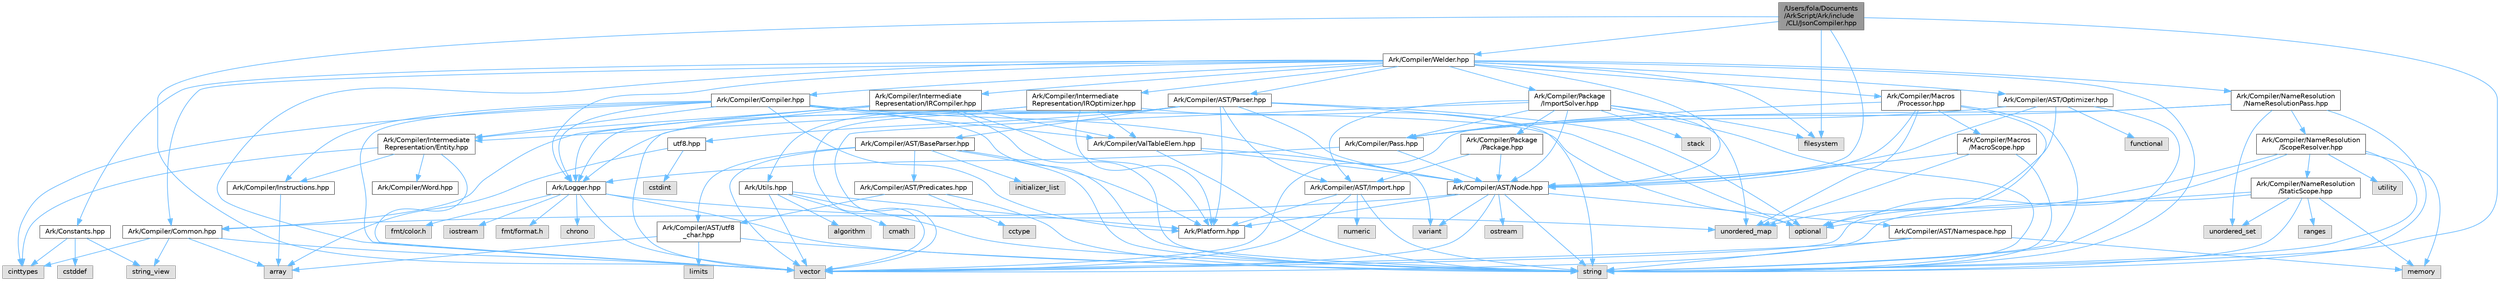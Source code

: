 digraph "/Users/fola/Documents/ArkScript/Ark/include/CLI/JsonCompiler.hpp"
{
 // INTERACTIVE_SVG=YES
 // LATEX_PDF_SIZE
  bgcolor="transparent";
  edge [fontname=Helvetica,fontsize=10,labelfontname=Helvetica,labelfontsize=10];
  node [fontname=Helvetica,fontsize=10,shape=box,height=0.2,width=0.4];
  Node1 [id="Node000001",label="/Users/fola/Documents\l/ArkScript/Ark/include\l/CLI/JsonCompiler.hpp",height=0.2,width=0.4,color="gray40", fillcolor="grey60", style="filled", fontcolor="black",tooltip=" "];
  Node1 -> Node2 [id="edge1_Node000001_Node000002",color="steelblue1",style="solid",tooltip=" "];
  Node2 [id="Node000002",label="vector",height=0.2,width=0.4,color="grey60", fillcolor="#E0E0E0", style="filled",tooltip=" "];
  Node1 -> Node3 [id="edge2_Node000001_Node000003",color="steelblue1",style="solid",tooltip=" "];
  Node3 [id="Node000003",label="string",height=0.2,width=0.4,color="grey60", fillcolor="#E0E0E0", style="filled",tooltip=" "];
  Node1 -> Node4 [id="edge3_Node000001_Node000004",color="steelblue1",style="solid",tooltip=" "];
  Node4 [id="Node000004",label="filesystem",height=0.2,width=0.4,color="grey60", fillcolor="#E0E0E0", style="filled",tooltip=" "];
  Node1 -> Node5 [id="edge4_Node000001_Node000005",color="steelblue1",style="solid",tooltip=" "];
  Node5 [id="Node000005",label="Ark/Compiler/AST/Node.hpp",height=0.2,width=0.4,color="grey40", fillcolor="white", style="filled",URL="$d7/dc6/Node_8hpp.html",tooltip="AST node used by the parser, optimizer and compiler."];
  Node5 -> Node6 [id="edge5_Node000005_Node000006",color="steelblue1",style="solid",tooltip=" "];
  Node6 [id="Node000006",label="variant",height=0.2,width=0.4,color="grey60", fillcolor="#E0E0E0", style="filled",tooltip=" "];
  Node5 -> Node7 [id="edge6_Node000005_Node000007",color="steelblue1",style="solid",tooltip=" "];
  Node7 [id="Node000007",label="ostream",height=0.2,width=0.4,color="grey60", fillcolor="#E0E0E0", style="filled",tooltip=" "];
  Node5 -> Node3 [id="edge7_Node000005_Node000003",color="steelblue1",style="solid",tooltip=" "];
  Node5 -> Node2 [id="edge8_Node000005_Node000002",color="steelblue1",style="solid",tooltip=" "];
  Node5 -> Node8 [id="edge9_Node000005_Node000008",color="steelblue1",style="solid",tooltip=" "];
  Node8 [id="Node000008",label="Ark/Compiler/AST/Namespace.hpp",height=0.2,width=0.4,color="grey40", fillcolor="white", style="filled",URL="$da/d33/Namespace_8hpp.html",tooltip=" "];
  Node8 -> Node3 [id="edge10_Node000008_Node000003",color="steelblue1",style="solid",tooltip=" "];
  Node8 -> Node2 [id="edge11_Node000008_Node000002",color="steelblue1",style="solid",tooltip=" "];
  Node8 -> Node9 [id="edge12_Node000008_Node000009",color="steelblue1",style="solid",tooltip=" "];
  Node9 [id="Node000009",label="memory",height=0.2,width=0.4,color="grey60", fillcolor="#E0E0E0", style="filled",tooltip=" "];
  Node5 -> Node10 [id="edge13_Node000005_Node000010",color="steelblue1",style="solid",tooltip=" "];
  Node10 [id="Node000010",label="Ark/Compiler/Common.hpp",height=0.2,width=0.4,color="grey40", fillcolor="white", style="filled",URL="$d8/ddd/Common_8hpp.html",tooltip="Common code for the compiler."];
  Node10 -> Node11 [id="edge14_Node000010_Node000011",color="steelblue1",style="solid",tooltip=" "];
  Node11 [id="Node000011",label="array",height=0.2,width=0.4,color="grey60", fillcolor="#E0E0E0", style="filled",tooltip=" "];
  Node10 -> Node12 [id="edge15_Node000010_Node000012",color="steelblue1",style="solid",tooltip=" "];
  Node12 [id="Node000012",label="string_view",height=0.2,width=0.4,color="grey60", fillcolor="#E0E0E0", style="filled",tooltip=" "];
  Node10 -> Node2 [id="edge16_Node000010_Node000002",color="steelblue1",style="solid",tooltip=" "];
  Node10 -> Node13 [id="edge17_Node000010_Node000013",color="steelblue1",style="solid",tooltip=" "];
  Node13 [id="Node000013",label="cinttypes",height=0.2,width=0.4,color="grey60", fillcolor="#E0E0E0", style="filled",tooltip=" "];
  Node5 -> Node14 [id="edge18_Node000005_Node000014",color="steelblue1",style="solid",tooltip=" "];
  Node14 [id="Node000014",label="Ark/Platform.hpp",height=0.2,width=0.4,color="grey40", fillcolor="white", style="filled",URL="$d5/d40/Platform_8hpp.html",tooltip="ArkScript configuration macros."];
  Node1 -> Node15 [id="edge19_Node000001_Node000015",color="steelblue1",style="solid",tooltip=" "];
  Node15 [id="Node000015",label="Ark/Compiler/Welder.hpp",height=0.2,width=0.4,color="grey40", fillcolor="white", style="filled",URL="$de/d8e/Welder_8hpp.html",tooltip="In charge of welding everything needed to compile code."];
  Node15 -> Node3 [id="edge20_Node000015_Node000003",color="steelblue1",style="solid",tooltip=" "];
  Node15 -> Node2 [id="edge21_Node000015_Node000002",color="steelblue1",style="solid",tooltip=" "];
  Node15 -> Node4 [id="edge22_Node000015_Node000004",color="steelblue1",style="solid",tooltip=" "];
  Node15 -> Node10 [id="edge23_Node000015_Node000010",color="steelblue1",style="solid",tooltip=" "];
  Node15 -> Node5 [id="edge24_Node000015_Node000005",color="steelblue1",style="solid",tooltip=" "];
  Node15 -> Node16 [id="edge25_Node000015_Node000016",color="steelblue1",style="solid",tooltip=" "];
  Node16 [id="Node000016",label="Ark/Compiler/AST/Parser.hpp",height=0.2,width=0.4,color="grey40", fillcolor="white", style="filled",URL="$d7/ddd/Parser_8hpp.html",tooltip="Parse ArkScript code, but do not handle any import declarations."];
  Node16 -> Node17 [id="edge26_Node000016_Node000017",color="steelblue1",style="solid",tooltip=" "];
  Node17 [id="Node000017",label="Ark/Compiler/AST/BaseParser.hpp",height=0.2,width=0.4,color="grey40", fillcolor="white", style="filled",URL="$d3/d70/BaseParser_8hpp.html",tooltip=" "];
  Node17 -> Node3 [id="edge27_Node000017_Node000003",color="steelblue1",style="solid",tooltip=" "];
  Node17 -> Node2 [id="edge28_Node000017_Node000002",color="steelblue1",style="solid",tooltip=" "];
  Node17 -> Node18 [id="edge29_Node000017_Node000018",color="steelblue1",style="solid",tooltip=" "];
  Node18 [id="Node000018",label="initializer_list",height=0.2,width=0.4,color="grey60", fillcolor="#E0E0E0", style="filled",tooltip=" "];
  Node17 -> Node14 [id="edge30_Node000017_Node000014",color="steelblue1",style="solid",tooltip=" "];
  Node17 -> Node19 [id="edge31_Node000017_Node000019",color="steelblue1",style="solid",tooltip=" "];
  Node19 [id="Node000019",label="Ark/Compiler/AST/Predicates.hpp",height=0.2,width=0.4,color="grey40", fillcolor="white", style="filled",URL="$dc/d59/Predicates_8hpp.html",tooltip=" "];
  Node19 -> Node3 [id="edge32_Node000019_Node000003",color="steelblue1",style="solid",tooltip=" "];
  Node19 -> Node20 [id="edge33_Node000019_Node000020",color="steelblue1",style="solid",tooltip=" "];
  Node20 [id="Node000020",label="cctype",height=0.2,width=0.4,color="grey60", fillcolor="#E0E0E0", style="filled",tooltip=" "];
  Node19 -> Node21 [id="edge34_Node000019_Node000021",color="steelblue1",style="solid",tooltip=" "];
  Node21 [id="Node000021",label="Ark/Compiler/AST/utf8\l_char.hpp",height=0.2,width=0.4,color="grey40", fillcolor="white", style="filled",URL="$db/d4e/utf8__char_8hpp.html",tooltip=" "];
  Node21 -> Node11 [id="edge35_Node000021_Node000011",color="steelblue1",style="solid",tooltip=" "];
  Node21 -> Node3 [id="edge36_Node000021_Node000003",color="steelblue1",style="solid",tooltip=" "];
  Node21 -> Node22 [id="edge37_Node000021_Node000022",color="steelblue1",style="solid",tooltip=" "];
  Node22 [id="Node000022",label="limits",height=0.2,width=0.4,color="grey60", fillcolor="#E0E0E0", style="filled",tooltip=" "];
  Node17 -> Node21 [id="edge38_Node000017_Node000021",color="steelblue1",style="solid",tooltip=" "];
  Node16 -> Node5 [id="edge39_Node000016_Node000005",color="steelblue1",style="solid",tooltip=" "];
  Node16 -> Node23 [id="edge40_Node000016_Node000023",color="steelblue1",style="solid",tooltip=" "];
  Node23 [id="Node000023",label="Ark/Compiler/AST/Import.hpp",height=0.2,width=0.4,color="grey40", fillcolor="white", style="filled",URL="$d4/d32/Import_8hpp.html",tooltip=" "];
  Node23 -> Node2 [id="edge41_Node000023_Node000002",color="steelblue1",style="solid",tooltip=" "];
  Node23 -> Node3 [id="edge42_Node000023_Node000003",color="steelblue1",style="solid",tooltip=" "];
  Node23 -> Node24 [id="edge43_Node000023_Node000024",color="steelblue1",style="solid",tooltip=" "];
  Node24 [id="Node000024",label="numeric",height=0.2,width=0.4,color="grey60", fillcolor="#E0E0E0", style="filled",tooltip=" "];
  Node23 -> Node14 [id="edge44_Node000023_Node000014",color="steelblue1",style="solid",tooltip=" "];
  Node16 -> Node25 [id="edge45_Node000016_Node000025",color="steelblue1",style="solid",tooltip=" "];
  Node25 [id="Node000025",label="Ark/Logger.hpp",height=0.2,width=0.4,color="grey40", fillcolor="white", style="filled",URL="$d9/d11/Logger_8hpp.html",tooltip="Internal logger."];
  Node25 -> Node26 [id="edge46_Node000025_Node000026",color="steelblue1",style="solid",tooltip=" "];
  Node26 [id="Node000026",label="iostream",height=0.2,width=0.4,color="grey60", fillcolor="#E0E0E0", style="filled",tooltip=" "];
  Node25 -> Node27 [id="edge47_Node000025_Node000027",color="steelblue1",style="solid",tooltip=" "];
  Node27 [id="Node000027",label="fmt/format.h",height=0.2,width=0.4,color="grey60", fillcolor="#E0E0E0", style="filled",tooltip=" "];
  Node25 -> Node3 [id="edge48_Node000025_Node000003",color="steelblue1",style="solid",tooltip=" "];
  Node25 -> Node28 [id="edge49_Node000025_Node000028",color="steelblue1",style="solid",tooltip=" "];
  Node28 [id="Node000028",label="chrono",height=0.2,width=0.4,color="grey60", fillcolor="#E0E0E0", style="filled",tooltip=" "];
  Node25 -> Node2 [id="edge50_Node000025_Node000002",color="steelblue1",style="solid",tooltip=" "];
  Node25 -> Node29 [id="edge51_Node000025_Node000029",color="steelblue1",style="solid",tooltip=" "];
  Node29 [id="Node000029",label="unordered_map",height=0.2,width=0.4,color="grey60", fillcolor="#E0E0E0", style="filled",tooltip=" "];
  Node25 -> Node30 [id="edge52_Node000025_Node000030",color="steelblue1",style="solid",tooltip=" "];
  Node30 [id="Node000030",label="fmt/color.h",height=0.2,width=0.4,color="grey60", fillcolor="#E0E0E0", style="filled",tooltip=" "];
  Node16 -> Node31 [id="edge53_Node000016_Node000031",color="steelblue1",style="solid",tooltip=" "];
  Node31 [id="Node000031",label="Ark/Utils.hpp",height=0.2,width=0.4,color="grey40", fillcolor="white", style="filled",URL="$d4/dcb/Ark_2Utils_8hpp.html",tooltip="Lots of utilities about string, filesystem and more."];
  Node31 -> Node14 [id="edge54_Node000031_Node000014",color="steelblue1",style="solid",tooltip=" "];
  Node31 -> Node32 [id="edge55_Node000031_Node000032",color="steelblue1",style="solid",tooltip=" "];
  Node32 [id="Node000032",label="algorithm",height=0.2,width=0.4,color="grey60", fillcolor="#E0E0E0", style="filled",tooltip=" "];
  Node31 -> Node3 [id="edge56_Node000031_Node000003",color="steelblue1",style="solid",tooltip=" "];
  Node31 -> Node2 [id="edge57_Node000031_Node000002",color="steelblue1",style="solid",tooltip=" "];
  Node31 -> Node33 [id="edge58_Node000031_Node000033",color="steelblue1",style="solid",tooltip=" "];
  Node33 [id="Node000033",label="cmath",height=0.2,width=0.4,color="grey60", fillcolor="#E0E0E0", style="filled",tooltip=" "];
  Node16 -> Node14 [id="edge59_Node000016_Node000014",color="steelblue1",style="solid",tooltip=" "];
  Node16 -> Node3 [id="edge60_Node000016_Node000003",color="steelblue1",style="solid",tooltip=" "];
  Node16 -> Node34 [id="edge61_Node000016_Node000034",color="steelblue1",style="solid",tooltip=" "];
  Node34 [id="Node000034",label="optional",height=0.2,width=0.4,color="grey60", fillcolor="#E0E0E0", style="filled",tooltip=" "];
  Node16 -> Node2 [id="edge62_Node000016_Node000002",color="steelblue1",style="solid",tooltip=" "];
  Node16 -> Node35 [id="edge63_Node000016_Node000035",color="steelblue1",style="solid",tooltip=" "];
  Node35 [id="Node000035",label="utf8.hpp",height=0.2,width=0.4,color="grey40", fillcolor="white", style="filled",URL="$d1/d85/utf8_8hpp.html",tooltip=" "];
  Node35 -> Node11 [id="edge64_Node000035_Node000011",color="steelblue1",style="solid",tooltip=" "];
  Node35 -> Node36 [id="edge65_Node000035_Node000036",color="steelblue1",style="solid",tooltip=" "];
  Node36 [id="Node000036",label="cstdint",height=0.2,width=0.4,color="grey60", fillcolor="#E0E0E0", style="filled",tooltip=" "];
  Node15 -> Node37 [id="edge66_Node000015_Node000037",color="steelblue1",style="solid",tooltip=" "];
  Node37 [id="Node000037",label="Ark/Compiler/Compiler.hpp",height=0.2,width=0.4,color="grey40", fillcolor="white", style="filled",URL="$d8/d0f/Compiler_8hpp.html",tooltip="ArkScript compiler is in charge of transforming the AST into bytecode."];
  Node37 -> Node2 [id="edge67_Node000037_Node000002",color="steelblue1",style="solid",tooltip=" "];
  Node37 -> Node3 [id="edge68_Node000037_Node000003",color="steelblue1",style="solid",tooltip=" "];
  Node37 -> Node13 [id="edge69_Node000037_Node000013",color="steelblue1",style="solid",tooltip=" "];
  Node37 -> Node34 [id="edge70_Node000037_Node000034",color="steelblue1",style="solid",tooltip=" "];
  Node37 -> Node14 [id="edge71_Node000037_Node000014",color="steelblue1",style="solid",tooltip=" "];
  Node37 -> Node25 [id="edge72_Node000037_Node000025",color="steelblue1",style="solid",tooltip=" "];
  Node37 -> Node38 [id="edge73_Node000037_Node000038",color="steelblue1",style="solid",tooltip=" "];
  Node38 [id="Node000038",label="Ark/Compiler/Instructions.hpp",height=0.2,width=0.4,color="grey40", fillcolor="white", style="filled",URL="$d8/daa/Instructions_8hpp.html",tooltip="The different instructions used by the compiler and virtual machine."];
  Node38 -> Node11 [id="edge74_Node000038_Node000011",color="steelblue1",style="solid",tooltip=" "];
  Node37 -> Node39 [id="edge75_Node000037_Node000039",color="steelblue1",style="solid",tooltip=" "];
  Node39 [id="Node000039",label="Ark/Compiler/Intermediate\lRepresentation/Entity.hpp",height=0.2,width=0.4,color="grey40", fillcolor="white", style="filled",URL="$de/da6/Entity_8hpp.html",tooltip="An entity in the IR is a bundle of information."];
  Node39 -> Node13 [id="edge76_Node000039_Node000013",color="steelblue1",style="solid",tooltip=" "];
  Node39 -> Node2 [id="edge77_Node000039_Node000002",color="steelblue1",style="solid",tooltip=" "];
  Node39 -> Node40 [id="edge78_Node000039_Node000040",color="steelblue1",style="solid",tooltip=" "];
  Node40 [id="Node000040",label="Ark/Compiler/Word.hpp",height=0.2,width=0.4,color="grey40", fillcolor="white", style="filled",URL="$db/d53/Word_8hpp.html",tooltip="Describe an instruction and its immediate argument."];
  Node39 -> Node38 [id="edge79_Node000039_Node000038",color="steelblue1",style="solid",tooltip=" "];
  Node37 -> Node5 [id="edge80_Node000037_Node000005",color="steelblue1",style="solid",tooltip=" "];
  Node37 -> Node41 [id="edge81_Node000037_Node000041",color="steelblue1",style="solid",tooltip=" "];
  Node41 [id="Node000041",label="Ark/Compiler/ValTableElem.hpp",height=0.2,width=0.4,color="grey40", fillcolor="white", style="filled",URL="$dd/de7/ValTableElem_8hpp.html",tooltip="The basic value type handled by the compiler."];
  Node41 -> Node6 [id="edge82_Node000041_Node000006",color="steelblue1",style="solid",tooltip=" "];
  Node41 -> Node3 [id="edge83_Node000041_Node000003",color="steelblue1",style="solid",tooltip=" "];
  Node41 -> Node5 [id="edge84_Node000041_Node000005",color="steelblue1",style="solid",tooltip=" "];
  Node15 -> Node42 [id="edge85_Node000015_Node000042",color="steelblue1",style="solid",tooltip=" "];
  Node42 [id="Node000042",label="Ark/Compiler/Intermediate\lRepresentation/IROptimizer.hpp",height=0.2,width=0.4,color="grey40", fillcolor="white", style="filled",URL="$d0/de2/IROptimizer_8hpp.html",tooltip="Optimize IR based on IR entity grouped by 2 (or more)"];
  Node42 -> Node14 [id="edge86_Node000042_Node000014",color="steelblue1",style="solid",tooltip=" "];
  Node42 -> Node25 [id="edge87_Node000042_Node000025",color="steelblue1",style="solid",tooltip=" "];
  Node42 -> Node41 [id="edge88_Node000042_Node000041",color="steelblue1",style="solid",tooltip=" "];
  Node42 -> Node39 [id="edge89_Node000042_Node000039",color="steelblue1",style="solid",tooltip=" "];
  Node42 -> Node34 [id="edge90_Node000042_Node000034",color="steelblue1",style="solid",tooltip=" "];
  Node15 -> Node43 [id="edge91_Node000015_Node000043",color="steelblue1",style="solid",tooltip=" "];
  Node43 [id="Node000043",label="Ark/Compiler/Intermediate\lRepresentation/IRCompiler.hpp",height=0.2,width=0.4,color="grey40", fillcolor="white", style="filled",URL="$df/d86/IRCompiler_8hpp.html",tooltip="Compile the intermediate representation to bytecode."];
  Node43 -> Node2 [id="edge92_Node000043_Node000002",color="steelblue1",style="solid",tooltip=" "];
  Node43 -> Node3 [id="edge93_Node000043_Node000003",color="steelblue1",style="solid",tooltip=" "];
  Node43 -> Node14 [id="edge94_Node000043_Node000014",color="steelblue1",style="solid",tooltip=" "];
  Node43 -> Node25 [id="edge95_Node000043_Node000025",color="steelblue1",style="solid",tooltip=" "];
  Node43 -> Node10 [id="edge96_Node000043_Node000010",color="steelblue1",style="solid",tooltip=" "];
  Node43 -> Node41 [id="edge97_Node000043_Node000041",color="steelblue1",style="solid",tooltip=" "];
  Node43 -> Node39 [id="edge98_Node000043_Node000039",color="steelblue1",style="solid",tooltip=" "];
  Node15 -> Node44 [id="edge99_Node000015_Node000044",color="steelblue1",style="solid",tooltip=" "];
  Node44 [id="Node000044",label="Ark/Constants.hpp",height=0.2,width=0.4,color="grey40", fillcolor="white", style="filled",URL="$d6/de9/Constants_8hpp.html",tooltip="Constants used by ArkScript."];
  Node44 -> Node12 [id="edge100_Node000044_Node000012",color="steelblue1",style="solid",tooltip=" "];
  Node44 -> Node13 [id="edge101_Node000044_Node000013",color="steelblue1",style="solid",tooltip=" "];
  Node44 -> Node45 [id="edge102_Node000044_Node000045",color="steelblue1",style="solid",tooltip=" "];
  Node45 [id="Node000045",label="cstddef",height=0.2,width=0.4,color="grey60", fillcolor="#E0E0E0", style="filled",tooltip=" "];
  Node15 -> Node25 [id="edge103_Node000015_Node000025",color="steelblue1",style="solid",tooltip=" "];
  Node15 -> Node46 [id="edge104_Node000015_Node000046",color="steelblue1",style="solid",tooltip=" "];
  Node46 [id="Node000046",label="Ark/Compiler/Package\l/ImportSolver.hpp",height=0.2,width=0.4,color="grey40", fillcolor="white", style="filled",URL="$d1/db0/ImportSolver_8hpp.html",tooltip="Handle imports, resolve them with modules and everything."];
  Node46 -> Node47 [id="edge105_Node000046_Node000047",color="steelblue1",style="solid",tooltip=" "];
  Node47 [id="Node000047",label="stack",height=0.2,width=0.4,color="grey60", fillcolor="#E0E0E0", style="filled",tooltip=" "];
  Node46 -> Node2 [id="edge106_Node000046_Node000002",color="steelblue1",style="solid",tooltip=" "];
  Node46 -> Node3 [id="edge107_Node000046_Node000003",color="steelblue1",style="solid",tooltip=" "];
  Node46 -> Node4 [id="edge108_Node000046_Node000004",color="steelblue1",style="solid",tooltip=" "];
  Node46 -> Node29 [id="edge109_Node000046_Node000029",color="steelblue1",style="solid",tooltip=" "];
  Node46 -> Node48 [id="edge110_Node000046_Node000048",color="steelblue1",style="solid",tooltip=" "];
  Node48 [id="Node000048",label="Ark/Compiler/Pass.hpp",height=0.2,width=0.4,color="grey40", fillcolor="white", style="filled",URL="$df/d5f/Pass_8hpp.html",tooltip="Interface for a compiler pass (take in an AST, output an AST)"];
  Node48 -> Node5 [id="edge111_Node000048_Node000005",color="steelblue1",style="solid",tooltip=" "];
  Node48 -> Node25 [id="edge112_Node000048_Node000025",color="steelblue1",style="solid",tooltip=" "];
  Node46 -> Node5 [id="edge113_Node000046_Node000005",color="steelblue1",style="solid",tooltip=" "];
  Node46 -> Node23 [id="edge114_Node000046_Node000023",color="steelblue1",style="solid",tooltip=" "];
  Node46 -> Node49 [id="edge115_Node000046_Node000049",color="steelblue1",style="solid",tooltip=" "];
  Node49 [id="Node000049",label="Ark/Compiler/Package\l/Package.hpp",height=0.2,width=0.4,color="grey40", fillcolor="white", style="filled",URL="$d8/d80/Package_8hpp.html",tooltip=" "];
  Node49 -> Node5 [id="edge116_Node000049_Node000005",color="steelblue1",style="solid",tooltip=" "];
  Node49 -> Node23 [id="edge117_Node000049_Node000023",color="steelblue1",style="solid",tooltip=" "];
  Node15 -> Node50 [id="edge118_Node000015_Node000050",color="steelblue1",style="solid",tooltip=" "];
  Node50 [id="Node000050",label="Ark/Compiler/Macros\l/Processor.hpp",height=0.2,width=0.4,color="grey40", fillcolor="white", style="filled",URL="$de/db1/Processor_8hpp.html",tooltip="Handles the macros and their expansion in ArkScript source code."];
  Node50 -> Node5 [id="edge119_Node000050_Node000005",color="steelblue1",style="solid",tooltip=" "];
  Node50 -> Node51 [id="edge120_Node000050_Node000051",color="steelblue1",style="solid",tooltip=" "];
  Node51 [id="Node000051",label="Ark/Compiler/Macros\l/MacroScope.hpp",height=0.2,width=0.4,color="grey40", fillcolor="white", style="filled",URL="$d7/dfb/MacroScope_8hpp.html",tooltip="Defines tools to handle macro definitions."];
  Node51 -> Node5 [id="edge121_Node000051_Node000005",color="steelblue1",style="solid",tooltip=" "];
  Node51 -> Node29 [id="edge122_Node000051_Node000029",color="steelblue1",style="solid",tooltip=" "];
  Node51 -> Node3 [id="edge123_Node000051_Node000003",color="steelblue1",style="solid",tooltip=" "];
  Node50 -> Node48 [id="edge124_Node000050_Node000048",color="steelblue1",style="solid",tooltip=" "];
  Node50 -> Node29 [id="edge125_Node000050_Node000029",color="steelblue1",style="solid",tooltip=" "];
  Node50 -> Node34 [id="edge126_Node000050_Node000034",color="steelblue1",style="solid",tooltip=" "];
  Node50 -> Node3 [id="edge127_Node000050_Node000003",color="steelblue1",style="solid",tooltip=" "];
  Node15 -> Node52 [id="edge128_Node000015_Node000052",color="steelblue1",style="solid",tooltip=" "];
  Node52 [id="Node000052",label="Ark/Compiler/AST/Optimizer.hpp",height=0.2,width=0.4,color="grey40", fillcolor="white", style="filled",URL="$db/d93/Optimizer_8hpp.html",tooltip="Optimizes a given ArkScript AST."];
  Node52 -> Node53 [id="edge129_Node000052_Node000053",color="steelblue1",style="solid",tooltip=" "];
  Node53 [id="Node000053",label="functional",height=0.2,width=0.4,color="grey60", fillcolor="#E0E0E0", style="filled",tooltip=" "];
  Node52 -> Node29 [id="edge130_Node000052_Node000029",color="steelblue1",style="solid",tooltip=" "];
  Node52 -> Node3 [id="edge131_Node000052_Node000003",color="steelblue1",style="solid",tooltip=" "];
  Node52 -> Node48 [id="edge132_Node000052_Node000048",color="steelblue1",style="solid",tooltip=" "];
  Node52 -> Node5 [id="edge133_Node000052_Node000005",color="steelblue1",style="solid",tooltip=" "];
  Node15 -> Node54 [id="edge134_Node000015_Node000054",color="steelblue1",style="solid",tooltip=" "];
  Node54 [id="Node000054",label="Ark/Compiler/NameResolution\l/NameResolutionPass.hpp",height=0.2,width=0.4,color="grey40", fillcolor="white", style="filled",URL="$d4/de8/NameResolutionPass_8hpp.html",tooltip=" "];
  Node54 -> Node2 [id="edge135_Node000054_Node000002",color="steelblue1",style="solid",tooltip=" "];
  Node54 -> Node3 [id="edge136_Node000054_Node000003",color="steelblue1",style="solid",tooltip=" "];
  Node54 -> Node55 [id="edge137_Node000054_Node000055",color="steelblue1",style="solid",tooltip=" "];
  Node55 [id="Node000055",label="unordered_set",height=0.2,width=0.4,color="grey60", fillcolor="#E0E0E0", style="filled",tooltip=" "];
  Node54 -> Node48 [id="edge138_Node000054_Node000048",color="steelblue1",style="solid",tooltip=" "];
  Node54 -> Node56 [id="edge139_Node000054_Node000056",color="steelblue1",style="solid",tooltip=" "];
  Node56 [id="Node000056",label="Ark/Compiler/NameResolution\l/ScopeResolver.hpp",height=0.2,width=0.4,color="grey40", fillcolor="white", style="filled",URL="$db/d5b/ScopeResolver_8hpp.html",tooltip="Handle scope resolution at compile time."];
  Node56 -> Node3 [id="edge140_Node000056_Node000003",color="steelblue1",style="solid",tooltip=" "];
  Node56 -> Node34 [id="edge141_Node000056_Node000034",color="steelblue1",style="solid",tooltip=" "];
  Node56 -> Node9 [id="edge142_Node000056_Node000009",color="steelblue1",style="solid",tooltip=" "];
  Node56 -> Node2 [id="edge143_Node000056_Node000002",color="steelblue1",style="solid",tooltip=" "];
  Node56 -> Node57 [id="edge144_Node000056_Node000057",color="steelblue1",style="solid",tooltip=" "];
  Node57 [id="Node000057",label="utility",height=0.2,width=0.4,color="grey60", fillcolor="#E0E0E0", style="filled",tooltip=" "];
  Node56 -> Node58 [id="edge145_Node000056_Node000058",color="steelblue1",style="solid",tooltip=" "];
  Node58 [id="Node000058",label="Ark/Compiler/NameResolution\l/StaticScope.hpp",height=0.2,width=0.4,color="grey40", fillcolor="white", style="filled",URL="$df/db8/StaticScope_8hpp.html",tooltip=" "];
  Node58 -> Node3 [id="edge146_Node000058_Node000003",color="steelblue1",style="solid",tooltip=" "];
  Node58 -> Node34 [id="edge147_Node000058_Node000034",color="steelblue1",style="solid",tooltip=" "];
  Node58 -> Node9 [id="edge148_Node000058_Node000009",color="steelblue1",style="solid",tooltip=" "];
  Node58 -> Node2 [id="edge149_Node000058_Node000002",color="steelblue1",style="solid",tooltip=" "];
  Node58 -> Node59 [id="edge150_Node000058_Node000059",color="steelblue1",style="solid",tooltip=" "];
  Node59 [id="Node000059",label="ranges",height=0.2,width=0.4,color="grey60", fillcolor="#E0E0E0", style="filled",tooltip=" "];
  Node58 -> Node55 [id="edge151_Node000058_Node000055",color="steelblue1",style="solid",tooltip=" "];
}
